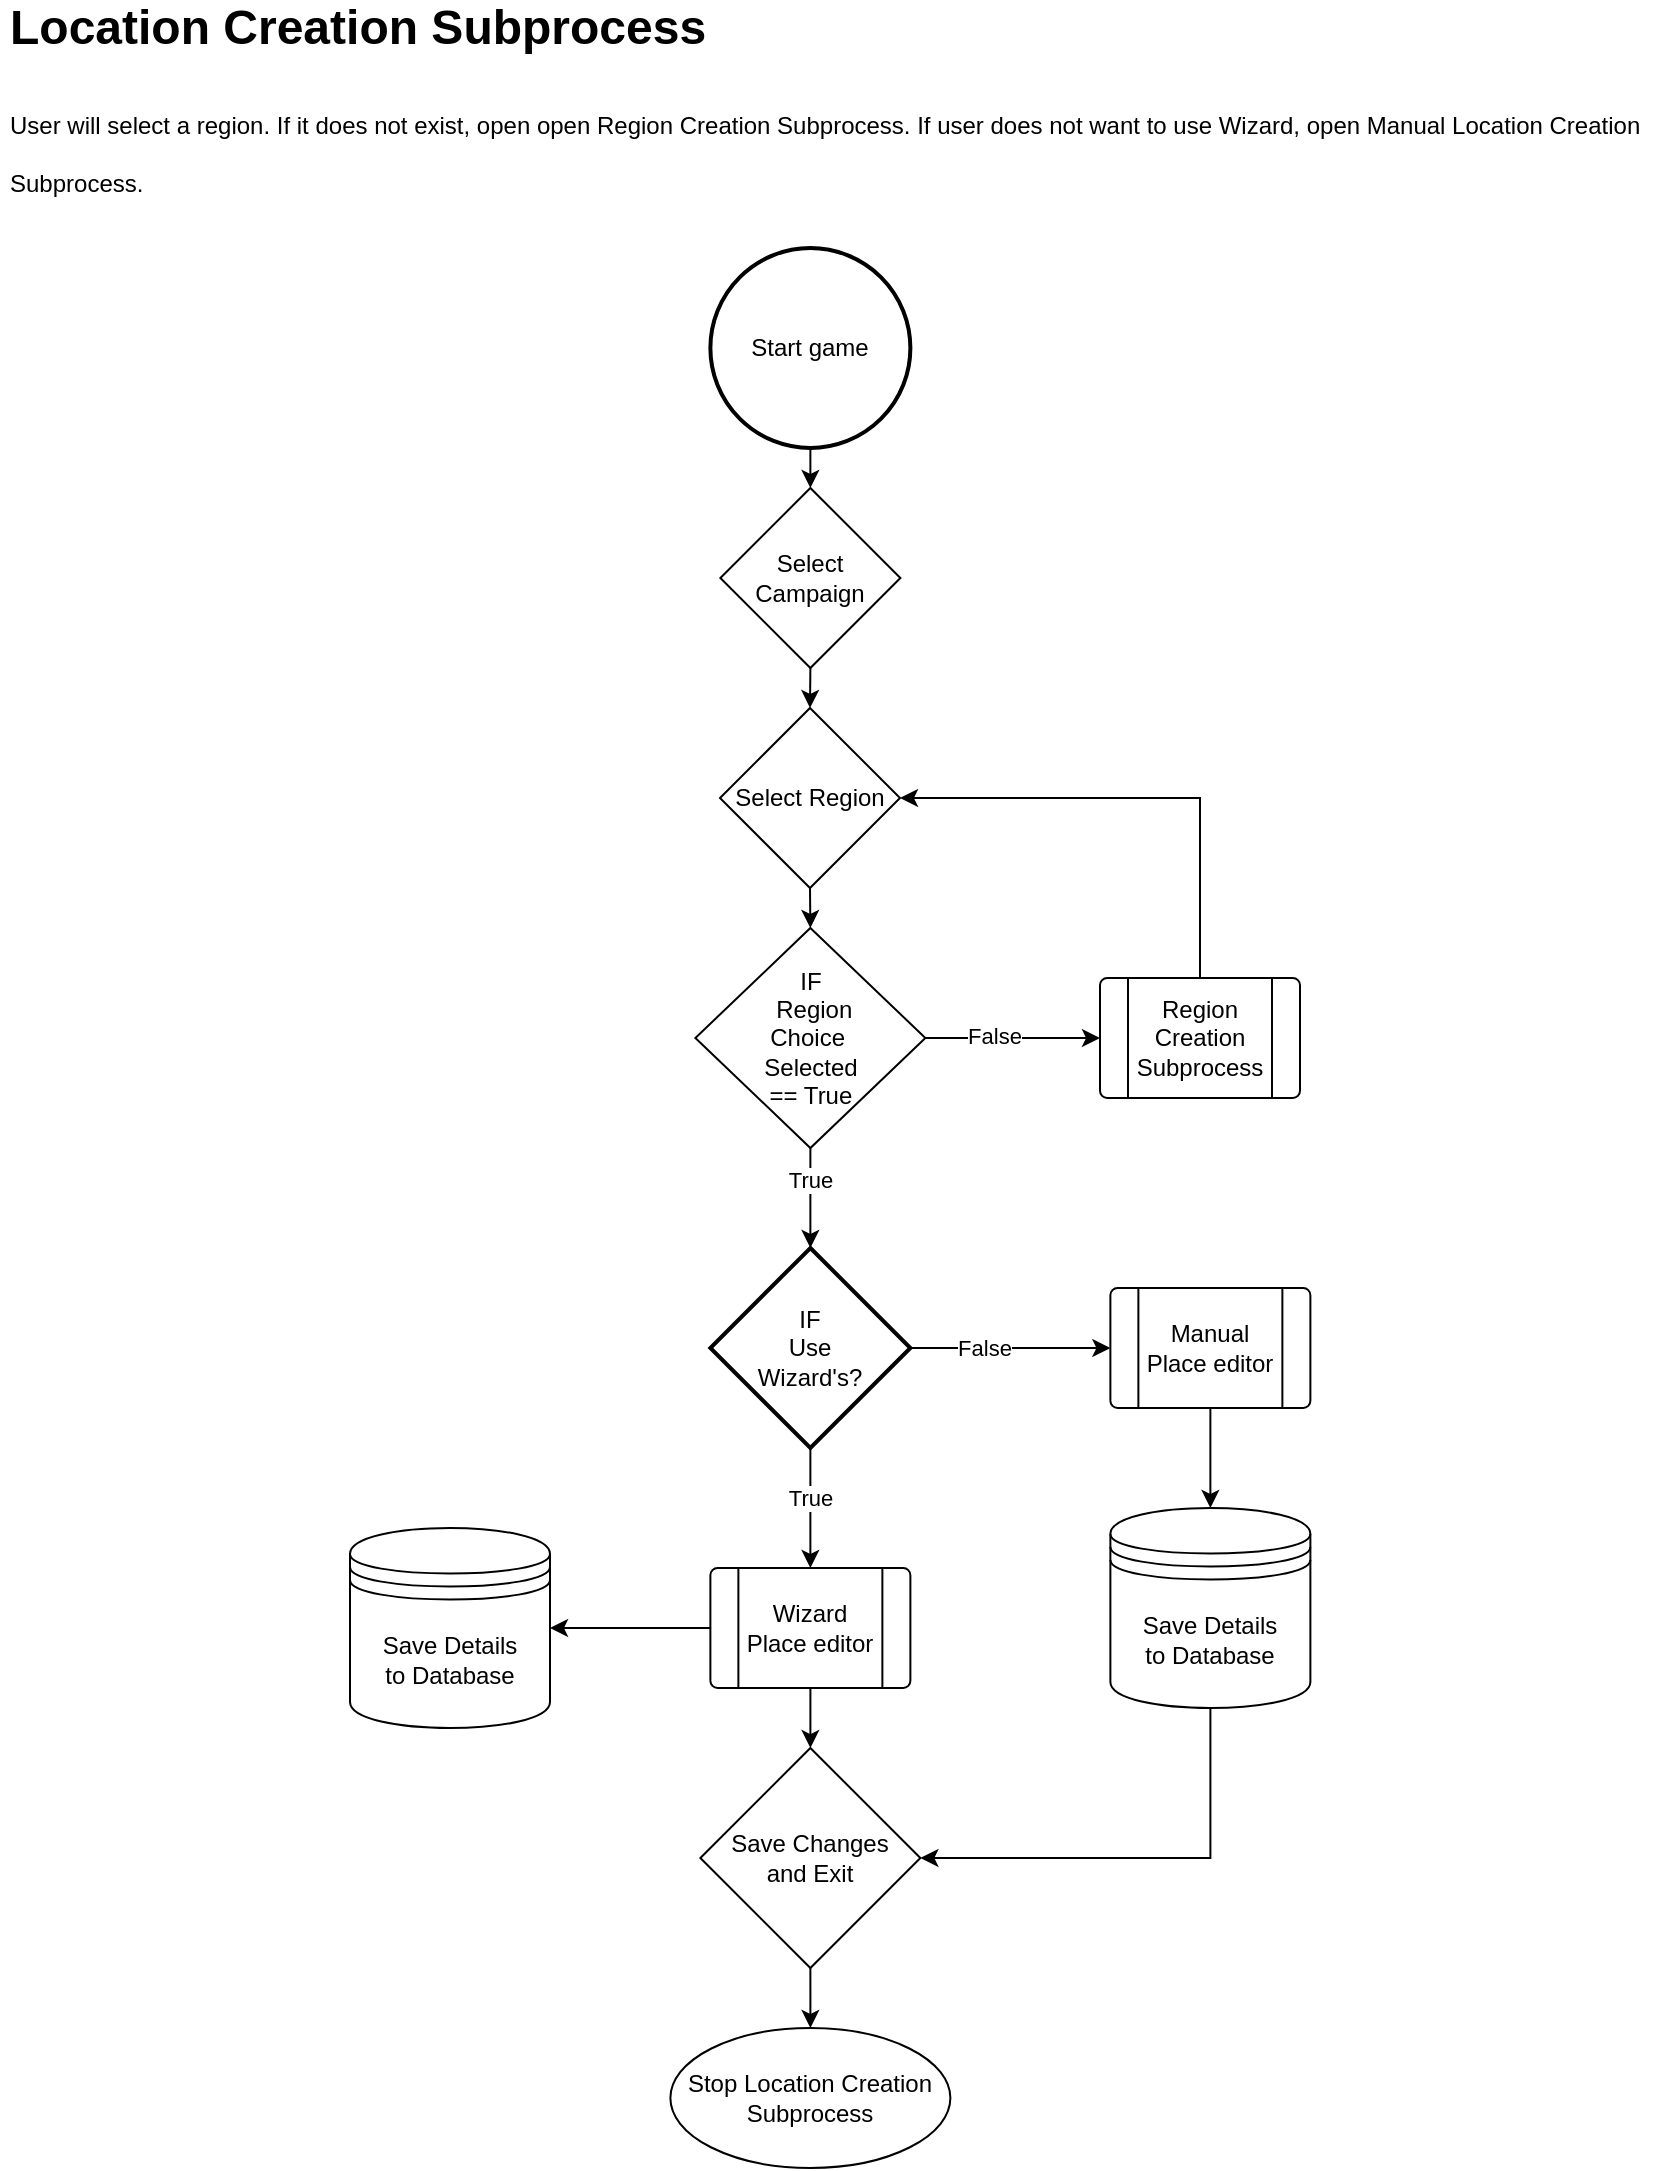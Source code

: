 <mxfile version="20.6.2" type="device"><diagram id="LsEVZn2ywElqt6WwXoec" name="Page-1"><mxGraphModel dx="2062" dy="1047" grid="1" gridSize="10" guides="1" tooltips="1" connect="1" arrows="1" fold="1" page="1" pageScale="1" pageWidth="850" pageHeight="1100" math="0" shadow="0"><root><mxCell id="0"/><mxCell id="1" parent="0"/><mxCell id="_E3eO59kiq6n5OibzK9E-20" style="edgeStyle=orthogonalEdgeStyle;rounded=0;orthogonalLoop=1;jettySize=auto;html=1;exitX=0.5;exitY=1;exitDx=0;exitDy=0;exitPerimeter=0;entryX=0;entryY=0.5;entryDx=0;entryDy=0;" parent="1" source="-5vSoh6XbHN2hPACiJxj-1" target="_E3eO59kiq6n5OibzK9E-19" edge="1"><mxGeometry relative="1" as="geometry"/></mxCell><mxCell id="-5vSoh6XbHN2hPACiJxj-1" value="Start game" style="strokeWidth=2;html=1;shape=mxgraph.flowchart.start_2;whiteSpace=wrap;" parent="1" vertex="1"><mxGeometry x="365.19" y="134" width="100" height="100" as="geometry"/></mxCell><mxCell id="-o6FsmoWaLKLcn_PNSE_-4" style="edgeStyle=orthogonalEdgeStyle;rounded=0;orthogonalLoop=1;jettySize=auto;html=1;exitX=0.5;exitY=1;exitDx=0;exitDy=0;" parent="1" source="-o6FsmoWaLKLcn_PNSE_-10" target="_E3eO59kiq6n5OibzK9E-29" edge="1"><mxGeometry relative="1" as="geometry"><mxPoint x="415" y="614" as="sourcePoint"/><mxPoint x="415.24" y="640.6" as="targetPoint"/></mxGeometry></mxCell><mxCell id="-o6FsmoWaLKLcn_PNSE_-12" value="True" style="edgeLabel;html=1;align=center;verticalAlign=middle;resizable=0;points=[];" parent="-o6FsmoWaLKLcn_PNSE_-4" vertex="1" connectable="0"><mxGeometry x="-0.352" relative="1" as="geometry"><mxPoint as="offset"/></mxGeometry></mxCell><mxCell id="-o6FsmoWaLKLcn_PNSE_-11" style="edgeStyle=orthogonalEdgeStyle;rounded=0;orthogonalLoop=1;jettySize=auto;html=1;exitX=0.5;exitY=1;exitDx=0;exitDy=0;entryX=0.5;entryY=0;entryDx=0;entryDy=0;" parent="1" source="-5vSoh6XbHN2hPACiJxj-4" target="-o6FsmoWaLKLcn_PNSE_-10" edge="1"><mxGeometry relative="1" as="geometry"/></mxCell><mxCell id="-5vSoh6XbHN2hPACiJxj-4" value="Select Region" style="rhombus;whiteSpace=wrap;html=1;" parent="1" vertex="1"><mxGeometry x="370" y="364" width="90" height="90" as="geometry"/></mxCell><mxCell id="-5vSoh6XbHN2hPACiJxj-27" value="Stop Location Creation Subprocess" style="ellipse;whiteSpace=wrap;html=1;rounded=0;" parent="1" vertex="1"><mxGeometry x="345.19" y="1024" width="140" height="70" as="geometry"/></mxCell><mxCell id="-o6FsmoWaLKLcn_PNSE_-7" value="Save Details&lt;br&gt;to&amp;nbsp;Database" style="shape=datastore;whiteSpace=wrap;html=1;" parent="1" vertex="1"><mxGeometry x="185" y="774" width="100" height="100" as="geometry"/></mxCell><mxCell id="-o6FsmoWaLKLcn_PNSE_-15" style="edgeStyle=orthogonalEdgeStyle;rounded=0;orthogonalLoop=1;jettySize=auto;html=1;exitX=1;exitY=0.5;exitDx=0;exitDy=0;entryX=0;entryY=0.5;entryDx=0;entryDy=0;" parent="1" source="-o6FsmoWaLKLcn_PNSE_-10" target="-o6FsmoWaLKLcn_PNSE_-18" edge="1"><mxGeometry relative="1" as="geometry"><mxPoint x="580" y="528.941" as="targetPoint"/></mxGeometry></mxCell><mxCell id="-o6FsmoWaLKLcn_PNSE_-16" value="False" style="edgeLabel;html=1;align=center;verticalAlign=middle;resizable=0;points=[];" parent="-o6FsmoWaLKLcn_PNSE_-15" vertex="1" connectable="0"><mxGeometry x="-0.222" y="1" relative="1" as="geometry"><mxPoint as="offset"/></mxGeometry></mxCell><mxCell id="-o6FsmoWaLKLcn_PNSE_-10" value="IF&lt;br&gt;&amp;nbsp;Region&lt;br&gt;Choice&amp;nbsp;&lt;br&gt;Selected&lt;br&gt;== True" style="rhombus;whiteSpace=wrap;html=1;" parent="1" vertex="1"><mxGeometry x="357.69" y="474" width="115" height="110" as="geometry"/></mxCell><mxCell id="-o6FsmoWaLKLcn_PNSE_-20" style="edgeStyle=orthogonalEdgeStyle;rounded=0;orthogonalLoop=1;jettySize=auto;html=1;exitX=0.5;exitY=0;exitDx=0;exitDy=0;entryX=1;entryY=0.5;entryDx=0;entryDy=0;" parent="1" source="-o6FsmoWaLKLcn_PNSE_-18" target="-5vSoh6XbHN2hPACiJxj-4" edge="1"><mxGeometry relative="1" as="geometry"/></mxCell><mxCell id="-o6FsmoWaLKLcn_PNSE_-18" value="Region&lt;br&gt;Creation&lt;br&gt;Subprocess" style="verticalLabelPosition=middle;verticalAlign=middle;html=1;shape=process;whiteSpace=wrap;rounded=1;size=0.14;arcSize=6;labelPosition=center;align=center;" parent="1" vertex="1"><mxGeometry x="560" y="499" width="100" height="60" as="geometry"/></mxCell><mxCell id="_E3eO59kiq6n5OibzK9E-21" style="edgeStyle=orthogonalEdgeStyle;rounded=0;orthogonalLoop=1;jettySize=auto;html=1;exitX=1;exitY=0.5;exitDx=0;exitDy=0;entryX=0.5;entryY=0;entryDx=0;entryDy=0;" parent="1" source="_E3eO59kiq6n5OibzK9E-19" target="-5vSoh6XbHN2hPACiJxj-4" edge="1"><mxGeometry relative="1" as="geometry"/></mxCell><mxCell id="_E3eO59kiq6n5OibzK9E-19" value="Select Campaign" style="rhombus;whiteSpace=wrap;html=1;direction=south;" parent="1" vertex="1"><mxGeometry x="370.19" y="254" width="90" height="90" as="geometry"/></mxCell><mxCell id="_E3eO59kiq6n5OibzK9E-32" style="edgeStyle=orthogonalEdgeStyle;rounded=0;orthogonalLoop=1;jettySize=auto;html=1;entryX=1;entryY=0.5;entryDx=0;entryDy=0;" parent="1" source="_E3eO59kiq6n5OibzK9E-24" target="-o6FsmoWaLKLcn_PNSE_-7" edge="1"><mxGeometry relative="1" as="geometry"/></mxCell><mxCell id="_E3eO59kiq6n5OibzK9E-36" style="edgeStyle=orthogonalEdgeStyle;rounded=0;orthogonalLoop=1;jettySize=auto;html=1;" parent="1" source="_E3eO59kiq6n5OibzK9E-24" target="_E3eO59kiq6n5OibzK9E-31" edge="1"><mxGeometry relative="1" as="geometry"/></mxCell><mxCell id="_E3eO59kiq6n5OibzK9E-24" value="Wizard&lt;br&gt;Place editor" style="verticalLabelPosition=middle;verticalAlign=middle;html=1;shape=process;whiteSpace=wrap;rounded=1;size=0.14;arcSize=6;labelPosition=center;align=center;" parent="1" vertex="1"><mxGeometry x="365.19" y="794" width="100" height="60" as="geometry"/></mxCell><mxCell id="_E3eO59kiq6n5OibzK9E-25" style="edgeStyle=orthogonalEdgeStyle;rounded=0;orthogonalLoop=1;jettySize=auto;html=1;exitX=0.5;exitY=1;exitDx=0;exitDy=0;exitPerimeter=0;" parent="1" source="_E3eO59kiq6n5OibzK9E-29" target="_E3eO59kiq6n5OibzK9E-24" edge="1"><mxGeometry relative="1" as="geometry"/></mxCell><mxCell id="_E3eO59kiq6n5OibzK9E-26" value="True" style="edgeLabel;html=1;align=center;verticalAlign=middle;resizable=0;points=[];" parent="_E3eO59kiq6n5OibzK9E-25" vertex="1" connectable="0"><mxGeometry x="-0.166" relative="1" as="geometry"><mxPoint as="offset"/></mxGeometry></mxCell><mxCell id="_E3eO59kiq6n5OibzK9E-27" style="edgeStyle=orthogonalEdgeStyle;rounded=0;orthogonalLoop=1;jettySize=auto;html=1;exitX=1;exitY=0.5;exitDx=0;exitDy=0;exitPerimeter=0;entryX=0;entryY=0.5;entryDx=0;entryDy=0;" parent="1" source="_E3eO59kiq6n5OibzK9E-29" target="_E3eO59kiq6n5OibzK9E-30" edge="1"><mxGeometry relative="1" as="geometry"><mxPoint x="575.19" y="684" as="targetPoint"/></mxGeometry></mxCell><mxCell id="_E3eO59kiq6n5OibzK9E-28" value="False" style="edgeLabel;html=1;align=center;verticalAlign=middle;resizable=0;points=[];" parent="_E3eO59kiq6n5OibzK9E-27" vertex="1" connectable="0"><mxGeometry x="-0.269" relative="1" as="geometry"><mxPoint as="offset"/></mxGeometry></mxCell><mxCell id="_E3eO59kiq6n5OibzK9E-29" value="IF&lt;br&gt;Use&lt;br&gt;Wizard's?" style="strokeWidth=2;html=1;shape=mxgraph.flowchart.decision;whiteSpace=wrap;" parent="1" vertex="1"><mxGeometry x="365.19" y="634" width="100" height="100" as="geometry"/></mxCell><mxCell id="_E3eO59kiq6n5OibzK9E-34" style="edgeStyle=orthogonalEdgeStyle;rounded=0;orthogonalLoop=1;jettySize=auto;html=1;exitX=0.5;exitY=1;exitDx=0;exitDy=0;entryX=0.5;entryY=0;entryDx=0;entryDy=0;" parent="1" source="_E3eO59kiq6n5OibzK9E-30" target="_E3eO59kiq6n5OibzK9E-33" edge="1"><mxGeometry relative="1" as="geometry"/></mxCell><mxCell id="_E3eO59kiq6n5OibzK9E-30" value="Manual&lt;br&gt;Place editor" style="verticalLabelPosition=middle;verticalAlign=middle;html=1;shape=process;whiteSpace=wrap;rounded=1;size=0.14;arcSize=6;labelPosition=center;align=center;" parent="1" vertex="1"><mxGeometry x="565.19" y="654" width="100" height="60" as="geometry"/></mxCell><mxCell id="_E3eO59kiq6n5OibzK9E-37" style="edgeStyle=orthogonalEdgeStyle;rounded=0;orthogonalLoop=1;jettySize=auto;html=1;exitX=0.5;exitY=1;exitDx=0;exitDy=0;" parent="1" source="_E3eO59kiq6n5OibzK9E-31" target="-5vSoh6XbHN2hPACiJxj-27" edge="1"><mxGeometry relative="1" as="geometry"/></mxCell><mxCell id="_E3eO59kiq6n5OibzK9E-31" value="Save Changes &lt;br&gt;and&amp;nbsp;Exit" style="rhombus;whiteSpace=wrap;html=1;" parent="1" vertex="1"><mxGeometry x="360.19" y="884" width="110" height="110" as="geometry"/></mxCell><mxCell id="_E3eO59kiq6n5OibzK9E-35" style="edgeStyle=orthogonalEdgeStyle;rounded=0;orthogonalLoop=1;jettySize=auto;html=1;entryX=1;entryY=0.5;entryDx=0;entryDy=0;" parent="1" source="_E3eO59kiq6n5OibzK9E-33" target="_E3eO59kiq6n5OibzK9E-31" edge="1"><mxGeometry relative="1" as="geometry"><mxPoint x="615.19" y="964.0" as="targetPoint"/><Array as="points"><mxPoint x="615" y="939"/></Array></mxGeometry></mxCell><mxCell id="_E3eO59kiq6n5OibzK9E-33" value="Save Details&lt;br&gt;to&amp;nbsp;Database" style="shape=datastore;whiteSpace=wrap;html=1;" parent="1" vertex="1"><mxGeometry x="565.19" y="764" width="100" height="100" as="geometry"/></mxCell><mxCell id="9vxpIDCAJnqyiYPajHfb-1" value="&lt;span style=&quot;font-size: 24px;&quot;&gt;&lt;b&gt;Location Creation Subprocess&lt;/b&gt;&lt;/span&gt;&lt;h1&gt;&lt;span style=&quot;background-color: initial; font-size: 12px; font-weight: normal;&quot;&gt;User will select a region. If it does not exist, open open Region Creation Subprocess. If user does not want to use Wizard, open Manual Location Creation Subprocess.&lt;/span&gt;&lt;br&gt;&lt;/h1&gt;" style="text;html=1;strokeColor=none;fillColor=none;spacing=5;spacingTop=-20;whiteSpace=wrap;overflow=hidden;rounded=0;" parent="1" vertex="1"><mxGeometry x="10" y="20" width="830" height="100" as="geometry"/></mxCell></root></mxGraphModel></diagram></mxfile>